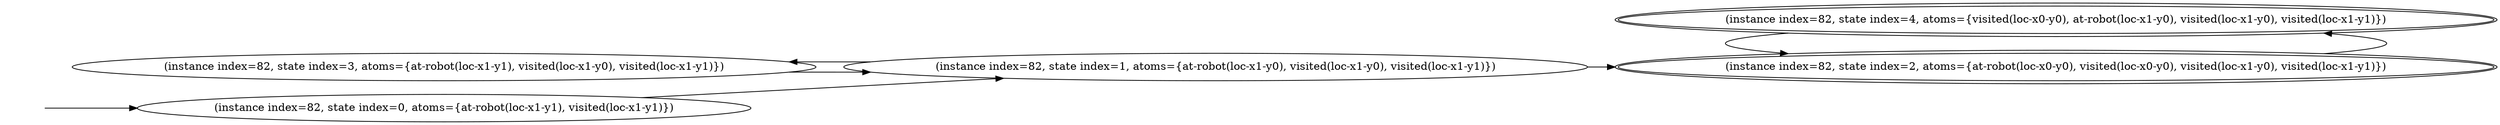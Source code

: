 digraph {
rankdir="LR"
s3[label="(instance index=82, state index=3, atoms={at-robot(loc-x1-y1), visited(loc-x1-y0), visited(loc-x1-y1)})"]
s0[label="(instance index=82, state index=0, atoms={at-robot(loc-x1-y1), visited(loc-x1-y1)})"]
s1[label="(instance index=82, state index=1, atoms={at-robot(loc-x1-y0), visited(loc-x1-y0), visited(loc-x1-y1)})"]
s2[peripheries=2,label="(instance index=82, state index=2, atoms={at-robot(loc-x0-y0), visited(loc-x0-y0), visited(loc-x1-y0), visited(loc-x1-y1)})"]
s4[peripheries=2,label="(instance index=82, state index=4, atoms={visited(loc-x0-y0), at-robot(loc-x1-y0), visited(loc-x1-y0), visited(loc-x1-y1)})"]
Dangling [ label = "", style = invis ]
{ rank = same; Dangling }
Dangling -> s0
{ rank = same; s0}
{ rank = same; s1}
{ rank = same; s2,s4}
{
s3->s1
s0->s1
}
{
s1->s3
s1->s2
}
{
s2->s4
s4->s2
}
}
